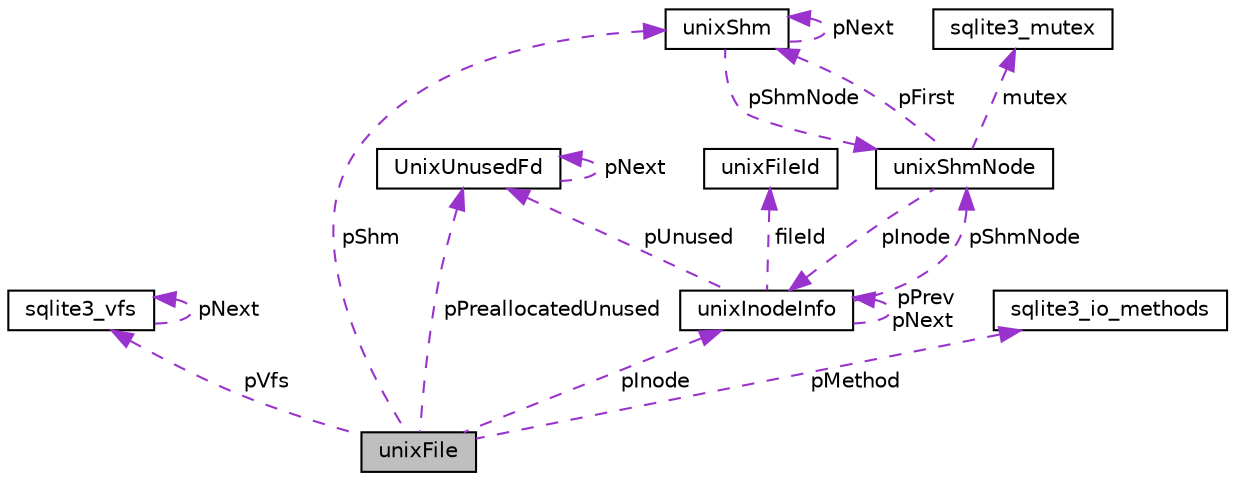 digraph "unixFile"
{
  edge [fontname="Helvetica",fontsize="10",labelfontname="Helvetica",labelfontsize="10"];
  node [fontname="Helvetica",fontsize="10",shape=record];
  Node1 [label="unixFile",height=0.2,width=0.4,color="black", fillcolor="grey75", style="filled", fontcolor="black"];
  Node2 -> Node1 [dir="back",color="darkorchid3",fontsize="10",style="dashed",label=" pVfs" ,fontname="Helvetica"];
  Node2 [label="sqlite3_vfs",height=0.2,width=0.4,color="black", fillcolor="white", style="filled",URL="$structsqlite3__vfs.html"];
  Node2 -> Node2 [dir="back",color="darkorchid3",fontsize="10",style="dashed",label=" pNext" ,fontname="Helvetica"];
  Node3 -> Node1 [dir="back",color="darkorchid3",fontsize="10",style="dashed",label=" pShm" ,fontname="Helvetica"];
  Node3 [label="unixShm",height=0.2,width=0.4,color="black", fillcolor="white", style="filled",URL="$structunixShm.html"];
  Node3 -> Node3 [dir="back",color="darkorchid3",fontsize="10",style="dashed",label=" pNext" ,fontname="Helvetica"];
  Node4 -> Node3 [dir="back",color="darkorchid3",fontsize="10",style="dashed",label=" pShmNode" ,fontname="Helvetica"];
  Node4 [label="unixShmNode",height=0.2,width=0.4,color="black", fillcolor="white", style="filled",URL="$structunixShmNode.html"];
  Node5 -> Node4 [dir="back",color="darkorchid3",fontsize="10",style="dashed",label=" mutex" ,fontname="Helvetica"];
  Node5 [label="sqlite3_mutex",height=0.2,width=0.4,color="black", fillcolor="white", style="filled",URL="$structsqlite3__mutex.html"];
  Node3 -> Node4 [dir="back",color="darkorchid3",fontsize="10",style="dashed",label=" pFirst" ,fontname="Helvetica"];
  Node6 -> Node4 [dir="back",color="darkorchid3",fontsize="10",style="dashed",label=" pInode" ,fontname="Helvetica"];
  Node6 [label="unixInodeInfo",height=0.2,width=0.4,color="black", fillcolor="white", style="filled",URL="$structunixInodeInfo.html"];
  Node7 -> Node6 [dir="back",color="darkorchid3",fontsize="10",style="dashed",label=" pUnused" ,fontname="Helvetica"];
  Node7 [label="UnixUnusedFd",height=0.2,width=0.4,color="black", fillcolor="white", style="filled",URL="$structUnixUnusedFd.html"];
  Node7 -> Node7 [dir="back",color="darkorchid3",fontsize="10",style="dashed",label=" pNext" ,fontname="Helvetica"];
  Node6 -> Node6 [dir="back",color="darkorchid3",fontsize="10",style="dashed",label=" pPrev\npNext" ,fontname="Helvetica"];
  Node8 -> Node6 [dir="back",color="darkorchid3",fontsize="10",style="dashed",label=" fileId" ,fontname="Helvetica"];
  Node8 [label="unixFileId",height=0.2,width=0.4,color="black", fillcolor="white", style="filled",URL="$structunixFileId.html"];
  Node4 -> Node6 [dir="back",color="darkorchid3",fontsize="10",style="dashed",label=" pShmNode" ,fontname="Helvetica"];
  Node7 -> Node1 [dir="back",color="darkorchid3",fontsize="10",style="dashed",label=" pPreallocatedUnused" ,fontname="Helvetica"];
  Node6 -> Node1 [dir="back",color="darkorchid3",fontsize="10",style="dashed",label=" pInode" ,fontname="Helvetica"];
  Node9 -> Node1 [dir="back",color="darkorchid3",fontsize="10",style="dashed",label=" pMethod" ,fontname="Helvetica"];
  Node9 [label="sqlite3_io_methods",height=0.2,width=0.4,color="black", fillcolor="white", style="filled",URL="$structsqlite3__io__methods.html"];
}
